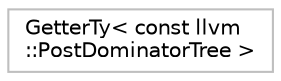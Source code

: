 digraph "Graphical Class Hierarchy"
{
 // LATEX_PDF_SIZE
  bgcolor="transparent";
  edge [fontname="Helvetica",fontsize="10",labelfontname="Helvetica",labelfontsize="10"];
  node [fontname="Helvetica",fontsize="10",shape=record];
  rankdir="LR";
  Node0 [label="GetterTy\< const llvm\l::PostDominatorTree \>",height=0.2,width=0.4,color="grey75",tooltip=" "];
}
